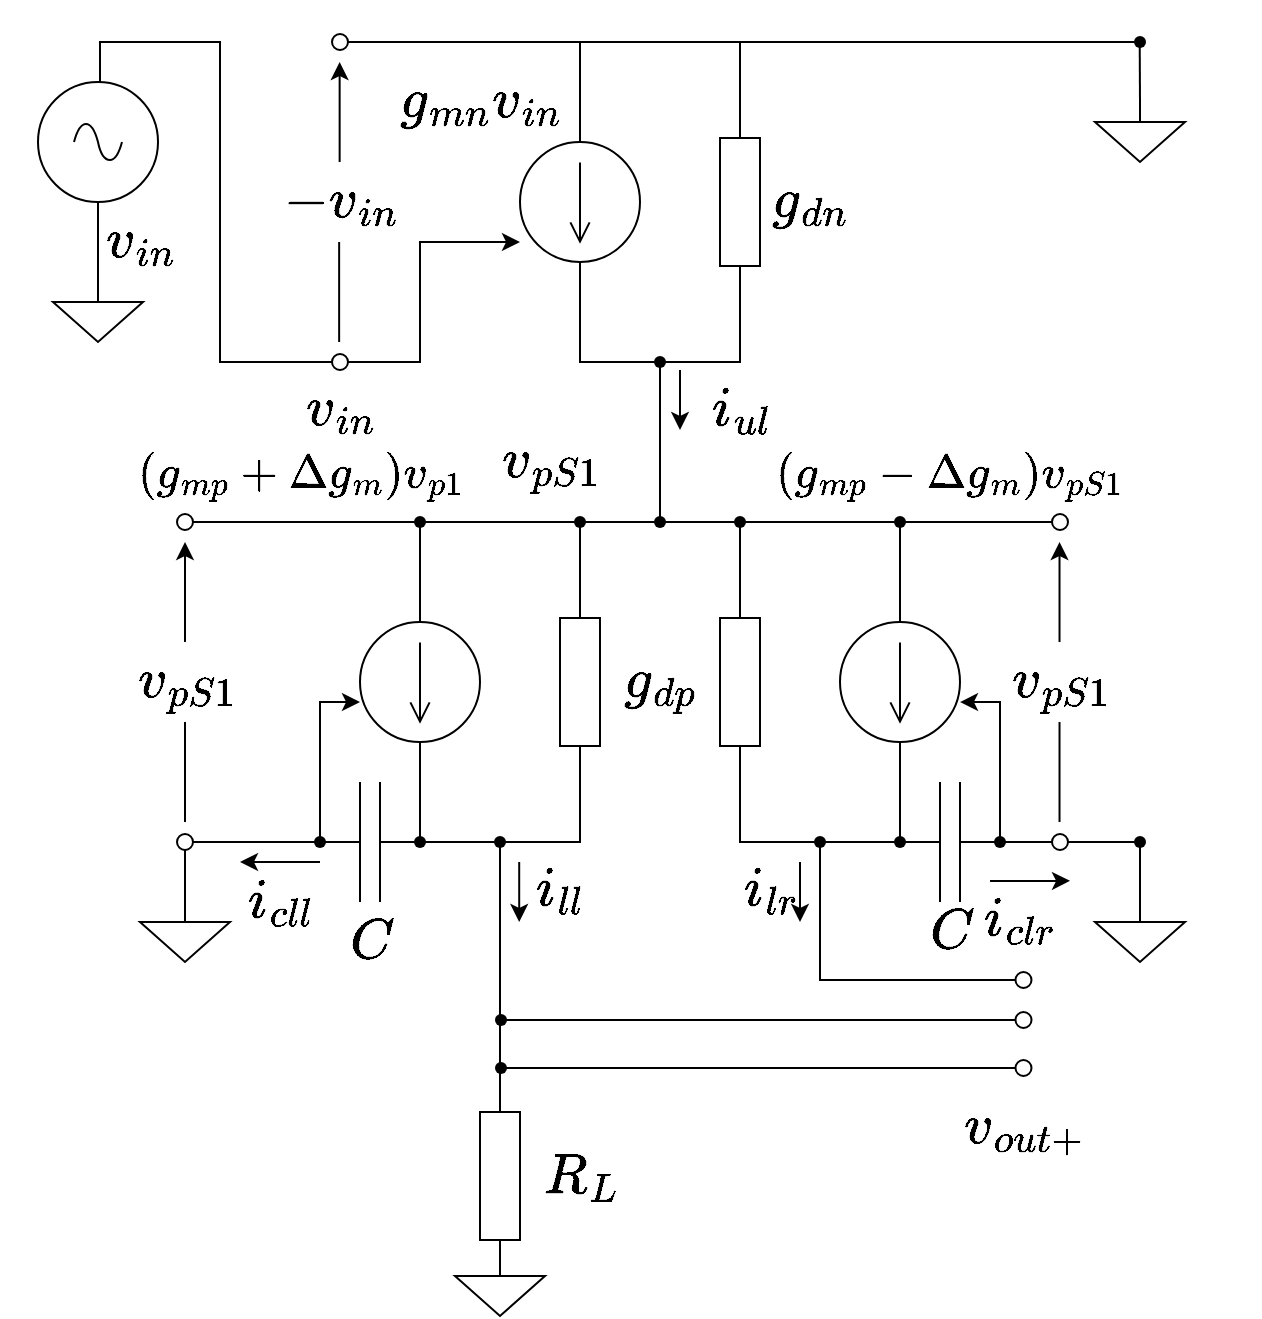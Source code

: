 <mxfile version="21.1.2" type="device">
  <diagram id="3Z-C-78g_D2M4Hc5ZRfr" name="ページ1">
    <mxGraphModel dx="567" dy="331" grid="1" gridSize="10" guides="1" tooltips="1" connect="1" arrows="1" fold="1" page="0" pageScale="1" pageWidth="827" pageHeight="1169" math="1" shadow="0">
      <root>
        <mxCell id="0" />
        <mxCell id="1" parent="0" />
        <mxCell id="Hx_Fb0d7paaMFf6icbwY-153" value="&lt;font style=&quot;font-size: 24px;&quot;&gt;`g_{m n}v_{i n}`&lt;/font&gt;" style="text;html=1;align=center;verticalAlign=middle;resizable=0;points=[];autosize=1;strokeColor=none;fillColor=none;fontSize=11;fontFamily=Helvetica;fontColor=default;" parent="1" vertex="1">
          <mxGeometry x="415" y="130" width="190" height="40" as="geometry" />
        </mxCell>
        <mxCell id="5XcIdOqlf6TmVMvbWogk-29" style="edgeStyle=orthogonalEdgeStyle;shape=connector;rounded=0;orthogonalLoop=1;jettySize=auto;html=1;exitX=1;exitY=0.5;exitDx=0;exitDy=0;exitPerimeter=0;labelBackgroundColor=default;strokeColor=default;fontFamily=Helvetica;fontSize=11;fontColor=default;endArrow=none;endFill=0;" parent="1" source="Hx_Fb0d7paaMFf6icbwY-1" edge="1">
          <mxGeometry relative="1" as="geometry">
            <mxPoint x="640" y="120" as="targetPoint" />
          </mxGeometry>
        </mxCell>
        <mxCell id="Hx_Fb0d7paaMFf6icbwY-1" value="" style="pointerEvents=1;verticalLabelPosition=bottom;shadow=0;dashed=0;align=center;html=1;verticalAlign=top;shape=mxgraph.electrical.resistors.resistor_1;direction=south;flipV=1;" parent="1" vertex="1">
          <mxGeometry x="630" y="150" width="20" height="100" as="geometry" />
        </mxCell>
        <mxCell id="5XcIdOqlf6TmVMvbWogk-35" style="edgeStyle=orthogonalEdgeStyle;shape=connector;rounded=0;orthogonalLoop=1;jettySize=auto;html=1;exitX=0.5;exitY=0;exitDx=0;exitDy=0;exitPerimeter=0;labelBackgroundColor=default;strokeColor=default;fontFamily=Helvetica;fontSize=11;fontColor=default;endArrow=none;endFill=0;" parent="1" source="Hx_Fb0d7paaMFf6icbwY-2" edge="1">
          <mxGeometry relative="1" as="geometry">
            <mxPoint x="560" y="120" as="targetPoint" />
          </mxGeometry>
        </mxCell>
        <mxCell id="5XcIdOqlf6TmVMvbWogk-36" style="edgeStyle=orthogonalEdgeStyle;shape=connector;rounded=0;orthogonalLoop=1;jettySize=auto;html=1;exitX=0.5;exitY=1;exitDx=0;exitDy=0;exitPerimeter=0;entryX=0;entryY=0.5;entryDx=0;entryDy=0;entryPerimeter=0;labelBackgroundColor=default;strokeColor=default;fontFamily=Helvetica;fontSize=11;fontColor=default;endArrow=none;endFill=0;" parent="1" source="Hx_Fb0d7paaMFf6icbwY-2" target="Hx_Fb0d7paaMFf6icbwY-1" edge="1">
          <mxGeometry relative="1" as="geometry">
            <Array as="points">
              <mxPoint x="560" y="280" />
              <mxPoint x="640" y="280" />
            </Array>
          </mxGeometry>
        </mxCell>
        <mxCell id="Hx_Fb0d7paaMFf6icbwY-2" value="" style="pointerEvents=1;verticalLabelPosition=bottom;shadow=0;dashed=0;align=center;html=1;verticalAlign=top;shape=mxgraph.electrical.signal_sources.source;aspect=fixed;points=[[0.5,0,0],[1,0.5,0],[0.5,1,0],[0,0.5,0]];elSignalType=dc2;flipV=0;" parent="1" vertex="1">
          <mxGeometry x="530" y="170" width="60" height="60" as="geometry" />
        </mxCell>
        <mxCell id="5XcIdOqlf6TmVMvbWogk-28" style="edgeStyle=orthogonalEdgeStyle;shape=connector;rounded=0;orthogonalLoop=1;jettySize=auto;html=1;exitX=1;exitY=0.5;exitDx=0;exitDy=0;labelBackgroundColor=default;strokeColor=default;fontFamily=Helvetica;fontSize=11;fontColor=default;endArrow=none;endFill=0;" parent="1" source="Hx_Fb0d7paaMFf6icbwY-4" edge="1">
          <mxGeometry relative="1" as="geometry">
            <mxPoint x="840" y="120" as="targetPoint" />
          </mxGeometry>
        </mxCell>
        <mxCell id="Hx_Fb0d7paaMFf6icbwY-4" value="" style="verticalLabelPosition=bottom;shadow=0;dashed=0;align=center;html=1;verticalAlign=top;strokeWidth=1;shape=ellipse;perimeter=ellipsePerimeter;aspect=fixed;" parent="1" vertex="1">
          <mxGeometry x="436" y="116" width="8" height="8" as="geometry" />
        </mxCell>
        <mxCell id="5XcIdOqlf6TmVMvbWogk-46" style="edgeStyle=orthogonalEdgeStyle;shape=connector;rounded=0;orthogonalLoop=1;jettySize=auto;html=1;exitX=1;exitY=0.5;exitDx=0;exitDy=0;labelBackgroundColor=default;strokeColor=default;fontFamily=Helvetica;fontSize=11;fontColor=default;endArrow=classic;endFill=1;" parent="1" source="Hx_Fb0d7paaMFf6icbwY-7" target="Hx_Fb0d7paaMFf6icbwY-2" edge="1">
          <mxGeometry relative="1" as="geometry">
            <mxPoint x="510" y="220" as="targetPoint" />
            <Array as="points">
              <mxPoint x="480" y="280" />
              <mxPoint x="480" y="220" />
            </Array>
          </mxGeometry>
        </mxCell>
        <mxCell id="Hx_Fb0d7paaMFf6icbwY-7" value="" style="verticalLabelPosition=bottom;shadow=0;dashed=0;align=center;html=1;verticalAlign=top;strokeWidth=1;shape=ellipse;perimeter=ellipsePerimeter;aspect=fixed;" parent="1" vertex="1">
          <mxGeometry x="436" y="276" width="8" height="8" as="geometry" />
        </mxCell>
        <mxCell id="Hx_Fb0d7paaMFf6icbwY-35" value="&lt;font style=&quot;font-size: 24px;&quot;&gt;`-v_{i n}`&lt;/font&gt;" style="text;html=1;align=center;verticalAlign=middle;resizable=0;points=[];autosize=1;strokeColor=none;fillColor=none;fontSize=11;fontFamily=Helvetica;fontColor=default;" parent="1" vertex="1">
          <mxGeometry x="385" y="180" width="110" height="40" as="geometry" />
        </mxCell>
        <mxCell id="Hx_Fb0d7paaMFf6icbwY-47" style="edgeStyle=orthogonalEdgeStyle;shape=connector;rounded=0;orthogonalLoop=1;jettySize=auto;html=1;exitX=0;exitY=0.5;exitDx=0;exitDy=0;exitPerimeter=0;entryX=0.5;entryY=0;entryDx=0;entryDy=0;entryPerimeter=0;labelBackgroundColor=default;strokeColor=default;fontFamily=Helvetica;fontSize=11;fontColor=default;endArrow=none;endFill=0;" parent="1" source="Hx_Fb0d7paaMFf6icbwY-48" target="Hx_Fb0d7paaMFf6icbwY-50" edge="1">
          <mxGeometry relative="1" as="geometry">
            <Array as="points">
              <mxPoint x="560" y="360" />
              <mxPoint x="480" y="360" />
            </Array>
          </mxGeometry>
        </mxCell>
        <mxCell id="Hx_Fb0d7paaMFf6icbwY-74" style="edgeStyle=orthogonalEdgeStyle;shape=connector;rounded=0;orthogonalLoop=1;jettySize=auto;html=1;exitX=1;exitY=0.5;exitDx=0;exitDy=0;exitPerimeter=0;entryX=0.5;entryY=1;entryDx=0;entryDy=0;entryPerimeter=0;labelBackgroundColor=default;strokeColor=default;fontFamily=Helvetica;fontSize=24;fontColor=default;endArrow=none;endFill=0;" parent="1" source="Hx_Fb0d7paaMFf6icbwY-48" target="Hx_Fb0d7paaMFf6icbwY-50" edge="1">
          <mxGeometry x="0.058" y="-6" relative="1" as="geometry">
            <Array as="points">
              <mxPoint x="560" y="520" />
              <mxPoint x="480" y="520" />
            </Array>
            <mxPoint as="offset" />
          </mxGeometry>
        </mxCell>
        <mxCell id="Hx_Fb0d7paaMFf6icbwY-48" value="" style="pointerEvents=1;verticalLabelPosition=bottom;shadow=0;dashed=0;align=center;html=1;verticalAlign=top;shape=mxgraph.electrical.resistors.resistor_1;direction=south;" parent="1" vertex="1">
          <mxGeometry x="550" y="390" width="20" height="100" as="geometry" />
        </mxCell>
        <mxCell id="Hx_Fb0d7paaMFf6icbwY-50" value="" style="pointerEvents=1;verticalLabelPosition=bottom;shadow=0;dashed=0;align=center;html=1;verticalAlign=top;shape=mxgraph.electrical.signal_sources.source;aspect=fixed;points=[[0.5,0,0],[1,0.5,0],[0.5,1,0],[0,0.5,0]];elSignalType=dc2;" parent="1" vertex="1">
          <mxGeometry x="450" y="410" width="60" height="60" as="geometry" />
        </mxCell>
        <mxCell id="Hx_Fb0d7paaMFf6icbwY-76" style="edgeStyle=orthogonalEdgeStyle;shape=connector;rounded=0;orthogonalLoop=1;jettySize=auto;html=1;exitX=1;exitY=0.5;exitDx=0;exitDy=0;entryX=0;entryY=0.5;entryDx=0;entryDy=0;labelBackgroundColor=default;strokeColor=default;fontFamily=Helvetica;fontSize=24;fontColor=default;endArrow=none;endFill=0;" parent="1" source="Hx_Fb0d7paaMFf6icbwY-52" target="Hx_Fb0d7paaMFf6icbwY-61" edge="1">
          <mxGeometry relative="1" as="geometry" />
        </mxCell>
        <mxCell id="Hx_Fb0d7paaMFf6icbwY-52" value="" style="verticalLabelPosition=bottom;shadow=0;dashed=0;align=center;html=1;verticalAlign=top;strokeWidth=1;shape=ellipse;perimeter=ellipsePerimeter;aspect=fixed;" parent="1" vertex="1">
          <mxGeometry x="358.5" y="356" width="8" height="8" as="geometry" />
        </mxCell>
        <mxCell id="Hx_Fb0d7paaMFf6icbwY-54" style="edgeStyle=orthogonalEdgeStyle;shape=connector;rounded=0;orthogonalLoop=1;jettySize=auto;html=1;exitX=0;exitY=0.5;exitDx=0;exitDy=0;exitPerimeter=0;entryX=0.5;entryY=0;entryDx=0;entryDy=0;entryPerimeter=0;labelBackgroundColor=default;strokeColor=default;fontFamily=Helvetica;fontSize=11;fontColor=default;endArrow=none;endFill=0;" parent="1" source="Hx_Fb0d7paaMFf6icbwY-55" target="Hx_Fb0d7paaMFf6icbwY-57" edge="1">
          <mxGeometry y="10" relative="1" as="geometry">
            <Array as="points">
              <mxPoint x="640" y="360" />
              <mxPoint x="720" y="360" />
            </Array>
            <mxPoint as="offset" />
          </mxGeometry>
        </mxCell>
        <mxCell id="Hx_Fb0d7paaMFf6icbwY-75" style="edgeStyle=orthogonalEdgeStyle;shape=connector;rounded=0;orthogonalLoop=1;jettySize=auto;html=1;exitX=1;exitY=0.5;exitDx=0;exitDy=0;exitPerimeter=0;entryX=0.5;entryY=1;entryDx=0;entryDy=0;entryPerimeter=0;labelBackgroundColor=default;strokeColor=default;fontFamily=Helvetica;fontSize=24;fontColor=default;endArrow=none;endFill=0;" parent="1" source="Hx_Fb0d7paaMFf6icbwY-55" target="Hx_Fb0d7paaMFf6icbwY-57" edge="1">
          <mxGeometry relative="1" as="geometry">
            <Array as="points">
              <mxPoint x="640" y="520" />
              <mxPoint x="720" y="520" />
            </Array>
          </mxGeometry>
        </mxCell>
        <mxCell id="Hx_Fb0d7paaMFf6icbwY-55" value="" style="pointerEvents=1;verticalLabelPosition=bottom;shadow=0;dashed=0;align=center;html=1;verticalAlign=top;shape=mxgraph.electrical.resistors.resistor_1;direction=south;flipH=1;" parent="1" vertex="1">
          <mxGeometry x="630" y="390" width="20" height="100" as="geometry" />
        </mxCell>
        <mxCell id="Hx_Fb0d7paaMFf6icbwY-57" value="" style="pointerEvents=1;verticalLabelPosition=bottom;shadow=0;dashed=0;align=center;html=1;verticalAlign=top;shape=mxgraph.electrical.signal_sources.source;aspect=fixed;points=[[0.5,0,0],[1,0.5,0],[0.5,1,0],[0,0.5,0]];elSignalType=dc2;direction=east;flipH=1;" parent="1" vertex="1">
          <mxGeometry x="690" y="410" width="60" height="60" as="geometry" />
        </mxCell>
        <mxCell id="Hx_Fb0d7paaMFf6icbwY-82" style="edgeStyle=orthogonalEdgeStyle;shape=connector;rounded=0;orthogonalLoop=1;jettySize=auto;html=1;exitX=1;exitY=0.5;exitDx=0;exitDy=0;labelBackgroundColor=default;strokeColor=default;fontFamily=Helvetica;fontSize=24;fontColor=default;endArrow=classic;endFill=1;entryX=0;entryY=0.667;entryDx=0;entryDy=0;entryPerimeter=0;" parent="1" source="Hx_Fb0d7paaMFf6icbwY-59" target="Hx_Fb0d7paaMFf6icbwY-50" edge="1">
          <mxGeometry relative="1" as="geometry">
            <mxPoint x="445" y="450" as="targetPoint" />
            <Array as="points">
              <mxPoint x="430" y="520" />
              <mxPoint x="430" y="450" />
            </Array>
          </mxGeometry>
        </mxCell>
        <mxCell id="Hx_Fb0d7paaMFf6icbwY-59" value="" style="verticalLabelPosition=bottom;shadow=0;dashed=0;align=center;html=1;verticalAlign=top;strokeWidth=1;shape=ellipse;perimeter=ellipsePerimeter;aspect=fixed;" parent="1" vertex="1">
          <mxGeometry x="358.5" y="516" width="8" height="8" as="geometry" />
        </mxCell>
        <mxCell id="Hx_Fb0d7paaMFf6icbwY-61" value="" style="verticalLabelPosition=bottom;shadow=0;dashed=0;align=center;html=1;verticalAlign=top;strokeWidth=1;shape=ellipse;perimeter=ellipsePerimeter;aspect=fixed;" parent="1" vertex="1">
          <mxGeometry x="796" y="356" width="8" height="8" as="geometry" />
        </mxCell>
        <mxCell id="Hx_Fb0d7paaMFf6icbwY-83" style="edgeStyle=orthogonalEdgeStyle;shape=connector;rounded=0;orthogonalLoop=1;jettySize=auto;html=1;exitX=0;exitY=0.5;exitDx=0;exitDy=0;entryX=0;entryY=0.667;entryDx=0;entryDy=0;entryPerimeter=0;labelBackgroundColor=default;strokeColor=default;fontFamily=Helvetica;fontSize=24;fontColor=default;endArrow=classic;endFill=1;" parent="1" source="Hx_Fb0d7paaMFf6icbwY-62" target="Hx_Fb0d7paaMFf6icbwY-57" edge="1">
          <mxGeometry relative="1" as="geometry">
            <Array as="points">
              <mxPoint x="770" y="520" />
              <mxPoint x="770" y="450" />
            </Array>
          </mxGeometry>
        </mxCell>
        <mxCell id="t35_VeqKCL30voM-fSFR-1" style="edgeStyle=orthogonalEdgeStyle;rounded=0;orthogonalLoop=1;jettySize=auto;html=1;exitX=1;exitY=0.5;exitDx=0;exitDy=0;endArrow=none;endFill=0;" parent="1" source="Hx_Fb0d7paaMFf6icbwY-62" target="BeMA3lvDZmvhr9BcJiwD-31" edge="1">
          <mxGeometry relative="1" as="geometry" />
        </mxCell>
        <mxCell id="Hx_Fb0d7paaMFf6icbwY-62" value="" style="verticalLabelPosition=bottom;shadow=0;dashed=0;align=center;html=1;verticalAlign=top;strokeWidth=1;shape=ellipse;perimeter=ellipsePerimeter;aspect=fixed;" parent="1" vertex="1">
          <mxGeometry x="796" y="516" width="8" height="8" as="geometry" />
        </mxCell>
        <mxCell id="Hx_Fb0d7paaMFf6icbwY-67" value="" style="endArrow=classic;html=1;rounded=0;labelBackgroundColor=default;strokeColor=default;fontFamily=Helvetica;fontSize=11;fontColor=default;shape=connector;" parent="1" edge="1">
          <mxGeometry x="-1" y="-4" width="50" height="50" relative="1" as="geometry">
            <mxPoint x="362.5" y="420" as="sourcePoint" />
            <mxPoint x="362.5" y="370" as="targetPoint" />
            <mxPoint as="offset" />
          </mxGeometry>
        </mxCell>
        <mxCell id="Hx_Fb0d7paaMFf6icbwY-68" value="" style="endArrow=none;html=1;rounded=0;labelBackgroundColor=default;strokeColor=default;fontFamily=Helvetica;fontSize=11;fontColor=default;shape=connector;" parent="1" edge="1">
          <mxGeometry width="50" height="50" relative="1" as="geometry">
            <mxPoint x="362.5" y="510" as="sourcePoint" />
            <mxPoint x="362.5" y="460" as="targetPoint" />
          </mxGeometry>
        </mxCell>
        <mxCell id="Hx_Fb0d7paaMFf6icbwY-70" value="" style="endArrow=classic;html=1;rounded=0;labelBackgroundColor=default;strokeColor=default;fontFamily=Helvetica;fontSize=11;fontColor=default;shape=connector;" parent="1" edge="1">
          <mxGeometry x="-1" y="-4" width="50" height="50" relative="1" as="geometry">
            <mxPoint x="799.76" y="420" as="sourcePoint" />
            <mxPoint x="799.76" y="370" as="targetPoint" />
            <mxPoint as="offset" />
          </mxGeometry>
        </mxCell>
        <mxCell id="Hx_Fb0d7paaMFf6icbwY-71" value="" style="endArrow=none;html=1;rounded=0;labelBackgroundColor=default;strokeColor=default;fontFamily=Helvetica;fontSize=11;fontColor=default;shape=connector;" parent="1" edge="1">
          <mxGeometry width="50" height="50" relative="1" as="geometry">
            <mxPoint x="799.76" y="510" as="sourcePoint" />
            <mxPoint x="799.76" y="460" as="targetPoint" />
          </mxGeometry>
        </mxCell>
        <mxCell id="Hx_Fb0d7paaMFf6icbwY-77" value="" style="shape=waypoint;sketch=0;fillStyle=solid;size=6;pointerEvents=1;points=[];fillColor=none;resizable=0;rotatable=0;perimeter=centerPerimeter;snapToPoint=1;fontFamily=Helvetica;fontSize=11;fontColor=default;" parent="1" vertex="1">
          <mxGeometry x="460" y="340" width="40" height="40" as="geometry" />
        </mxCell>
        <mxCell id="Hx_Fb0d7paaMFf6icbwY-78" value="" style="shape=waypoint;sketch=0;fillStyle=solid;size=6;pointerEvents=1;points=[];fillColor=none;resizable=0;rotatable=0;perimeter=centerPerimeter;snapToPoint=1;fontFamily=Helvetica;fontSize=11;fontColor=default;" parent="1" vertex="1">
          <mxGeometry x="540" y="340" width="40" height="40" as="geometry" />
        </mxCell>
        <mxCell id="Hx_Fb0d7paaMFf6icbwY-79" value="" style="shape=waypoint;sketch=0;fillStyle=solid;size=6;pointerEvents=1;points=[];fillColor=none;resizable=0;rotatable=0;perimeter=centerPerimeter;snapToPoint=1;fontFamily=Helvetica;fontSize=11;fontColor=default;" parent="1" vertex="1">
          <mxGeometry x="620" y="340" width="40" height="40" as="geometry" />
        </mxCell>
        <mxCell id="Hx_Fb0d7paaMFf6icbwY-80" value="" style="shape=waypoint;sketch=0;fillStyle=solid;size=6;pointerEvents=1;points=[];fillColor=none;resizable=0;rotatable=0;perimeter=centerPerimeter;snapToPoint=1;fontFamily=Helvetica;fontSize=11;fontColor=default;" parent="1" vertex="1">
          <mxGeometry x="700" y="340" width="40" height="40" as="geometry" />
        </mxCell>
        <mxCell id="Hx_Fb0d7paaMFf6icbwY-84" value="&lt;font style=&quot;font-size: 24px;&quot;&gt;`v_{pS1}`&lt;/font&gt;" style="text;html=1;align=center;verticalAlign=middle;resizable=0;points=[];autosize=1;strokeColor=none;fillColor=none;fontSize=11;fontFamily=Helvetica;fontColor=default;" parent="1" vertex="1">
          <mxGeometry x="302.5" y="420" width="120" height="40" as="geometry" />
        </mxCell>
        <mxCell id="Hx_Fb0d7paaMFf6icbwY-85" value="&lt;font style=&quot;font-size: 24px;&quot;&gt;`v_{pS1}`&lt;/font&gt;" style="text;html=1;align=center;verticalAlign=middle;resizable=0;points=[];autosize=1;strokeColor=none;fillColor=none;fontSize=11;fontFamily=Helvetica;fontColor=default;" parent="1" vertex="1">
          <mxGeometry x="740" y="420" width="120" height="40" as="geometry" />
        </mxCell>
        <mxCell id="Hx_Fb0d7paaMFf6icbwY-86" value="&lt;font style=&quot;font-size: 20px;&quot;&gt;`(g_{m p}+\Delta g_{m})v_{p1}`&lt;/font&gt;" style="text;html=1;align=center;verticalAlign=middle;resizable=0;points=[];autosize=1;strokeColor=none;fillColor=none;fontSize=11;fontFamily=Helvetica;fontColor=default;" parent="1" vertex="1">
          <mxGeometry x="270" y="316" width="300" height="40" as="geometry" />
        </mxCell>
        <mxCell id="Hx_Fb0d7paaMFf6icbwY-88" value="&lt;font style=&quot;font-size: 20px;&quot;&gt;`(g_{m p}-\Delta g_{m})v_{pS1}`&lt;/font&gt;" style="text;html=1;align=center;verticalAlign=middle;resizable=0;points=[];autosize=1;strokeColor=none;fillColor=none;fontSize=11;fontFamily=Helvetica;fontColor=default;" parent="1" vertex="1">
          <mxGeometry x="590" y="316" width="310" height="40" as="geometry" />
        </mxCell>
        <mxCell id="Hx_Fb0d7paaMFf6icbwY-89" value="&lt;font style=&quot;font-size: 24px;&quot;&gt;`g_{dp}`&lt;/font&gt;" style="text;html=1;align=center;verticalAlign=middle;resizable=0;points=[];autosize=1;strokeColor=none;fillColor=none;fontSize=11;fontFamily=Helvetica;fontColor=default;" parent="1" vertex="1">
          <mxGeometry x="545" y="420" width="110" height="40" as="geometry" />
        </mxCell>
        <mxCell id="Hx_Fb0d7paaMFf6icbwY-120" value="&lt;font style=&quot;font-size: 24px;&quot;&gt;`R_{L}`&lt;/font&gt;" style="text;html=1;align=center;verticalAlign=middle;resizable=0;points=[];autosize=1;strokeColor=none;fillColor=none;fontSize=11;fontFamily=Helvetica;fontColor=default;" parent="1" vertex="1">
          <mxGeometry x="510" y="667" width="100" height="40" as="geometry" />
        </mxCell>
        <mxCell id="Hx_Fb0d7paaMFf6icbwY-122" value="" style="endArrow=none;html=1;rounded=0;labelBackgroundColor=default;strokeColor=default;fontFamily=Helvetica;fontSize=24;fontColor=default;shape=connector;exitX=0;exitY=0.5;exitDx=0;exitDy=0;" parent="1" source="t35_VeqKCL30voM-fSFR-3" edge="1">
          <mxGeometry width="50" height="50" relative="1" as="geometry">
            <mxPoint x="780" y="610" as="sourcePoint" />
            <mxPoint x="680" y="520" as="targetPoint" />
            <Array as="points">
              <mxPoint x="680" y="589" />
            </Array>
          </mxGeometry>
        </mxCell>
        <mxCell id="Hx_Fb0d7paaMFf6icbwY-123" value="" style="endArrow=none;html=1;rounded=0;labelBackgroundColor=default;strokeColor=default;fontFamily=Helvetica;fontSize=24;fontColor=default;shape=connector;entryX=0;entryY=0.5;entryDx=0;entryDy=0;" parent="1" source="Hx_Fb0d7paaMFf6icbwY-151" target="t35_VeqKCL30voM-fSFR-2" edge="1">
          <mxGeometry width="50" height="50" relative="1" as="geometry">
            <mxPoint x="520.5" y="559" as="sourcePoint" />
            <mxPoint x="780.5" y="609" as="targetPoint" />
          </mxGeometry>
        </mxCell>
        <mxCell id="Hx_Fb0d7paaMFf6icbwY-126" style="edgeStyle=orthogonalEdgeStyle;shape=connector;rounded=0;orthogonalLoop=1;jettySize=auto;html=1;exitX=0;exitY=0.5;exitDx=0;exitDy=0;exitPerimeter=0;labelBackgroundColor=default;strokeColor=default;fontFamily=Helvetica;fontSize=24;fontColor=default;endArrow=none;endFill=0;" parent="1" source="Hx_Fb0d7paaMFf6icbwY-124" edge="1">
          <mxGeometry relative="1" as="geometry">
            <mxPoint x="520" y="520" as="targetPoint" />
          </mxGeometry>
        </mxCell>
        <mxCell id="Hx_Fb0d7paaMFf6icbwY-132" style="edgeStyle=orthogonalEdgeStyle;shape=connector;rounded=0;orthogonalLoop=1;jettySize=auto;html=1;exitX=1;exitY=0.5;exitDx=0;exitDy=0;exitPerimeter=0;entryX=0.5;entryY=0;entryDx=0;entryDy=0;entryPerimeter=0;labelBackgroundColor=default;strokeColor=default;fontFamily=Helvetica;fontSize=24;fontColor=default;endArrow=none;endFill=0;" parent="1" source="Hx_Fb0d7paaMFf6icbwY-124" target="Hx_Fb0d7paaMFf6icbwY-131" edge="1">
          <mxGeometry relative="1" as="geometry" />
        </mxCell>
        <mxCell id="Hx_Fb0d7paaMFf6icbwY-124" value="" style="pointerEvents=1;verticalLabelPosition=bottom;shadow=0;dashed=0;align=center;html=1;verticalAlign=top;shape=mxgraph.electrical.resistors.resistor_1;direction=south;fontFamily=Helvetica;fontSize=24;fontColor=default;" parent="1" vertex="1">
          <mxGeometry x="510" y="637" width="20" height="100" as="geometry" />
        </mxCell>
        <mxCell id="Hx_Fb0d7paaMFf6icbwY-131" value="" style="pointerEvents=1;verticalLabelPosition=bottom;shadow=0;dashed=0;align=center;html=1;verticalAlign=top;shape=mxgraph.electrical.signal_sources.signal_ground;fontFamily=Helvetica;fontSize=24;fontColor=default;" parent="1" vertex="1">
          <mxGeometry x="497.5" y="727" width="45" height="30" as="geometry" />
        </mxCell>
        <mxCell id="Hx_Fb0d7paaMFf6icbwY-136" style="edgeStyle=orthogonalEdgeStyle;shape=connector;rounded=0;orthogonalLoop=1;jettySize=auto;html=1;exitX=0;exitY=0.5;exitDx=0;exitDy=0;labelBackgroundColor=default;strokeColor=default;fontFamily=Helvetica;fontSize=24;fontColor=default;endArrow=none;endFill=0;entryX=0.557;entryY=0.543;entryDx=0;entryDy=0;entryPerimeter=0;" parent="1" source="Hx_Fb0d7paaMFf6icbwY-133" target="Hx_Fb0d7paaMFf6icbwY-152" edge="1">
          <mxGeometry relative="1" as="geometry">
            <mxPoint x="541.75" y="633" as="targetPoint" />
          </mxGeometry>
        </mxCell>
        <mxCell id="Hx_Fb0d7paaMFf6icbwY-133" value="" style="verticalLabelPosition=bottom;shadow=0;dashed=0;align=center;html=1;verticalAlign=top;strokeWidth=1;shape=ellipse;perimeter=ellipsePerimeter;aspect=fixed;fontFamily=Helvetica;fontSize=24;fontColor=default;" parent="1" vertex="1">
          <mxGeometry x="777.75" y="629" width="8" height="8" as="geometry" />
        </mxCell>
        <mxCell id="Hx_Fb0d7paaMFf6icbwY-145" value="" style="shape=waypoint;sketch=0;fillStyle=solid;size=6;pointerEvents=1;points=[];fillColor=none;resizable=0;rotatable=0;perimeter=centerPerimeter;snapToPoint=1;fontFamily=Helvetica;fontSize=11;fontColor=default;" parent="1" vertex="1">
          <mxGeometry x="500" y="500" width="40" height="40" as="geometry" />
        </mxCell>
        <mxCell id="Hx_Fb0d7paaMFf6icbwY-146" value="" style="shape=waypoint;sketch=0;fillStyle=solid;size=6;pointerEvents=1;points=[];fillColor=none;resizable=0;rotatable=0;perimeter=centerPerimeter;snapToPoint=1;fontFamily=Helvetica;fontSize=11;fontColor=default;" parent="1" vertex="1">
          <mxGeometry x="660" y="500" width="40" height="40" as="geometry" />
        </mxCell>
        <mxCell id="Hx_Fb0d7paaMFf6icbwY-151" value="" style="shape=waypoint;sketch=0;fillStyle=solid;size=6;pointerEvents=1;points=[];fillColor=none;resizable=0;rotatable=0;perimeter=centerPerimeter;snapToPoint=1;fontFamily=Helvetica;fontSize=11;fontColor=default;" parent="1" vertex="1">
          <mxGeometry x="500.5" y="589" width="40" height="40" as="geometry" />
        </mxCell>
        <mxCell id="Hx_Fb0d7paaMFf6icbwY-152" value="" style="shape=waypoint;sketch=0;fillStyle=solid;size=6;pointerEvents=1;points=[];fillColor=none;resizable=0;rotatable=0;perimeter=centerPerimeter;snapToPoint=1;fontFamily=Helvetica;fontSize=11;fontColor=default;" parent="1" vertex="1">
          <mxGeometry x="500.5" y="613" width="40" height="40" as="geometry" />
        </mxCell>
        <mxCell id="Hx_Fb0d7paaMFf6icbwY-155" value="&lt;font style=&quot;font-size: 24px;&quot;&gt;`v_{pS1}`&lt;/font&gt;" style="text;html=1;align=center;verticalAlign=middle;resizable=0;points=[];autosize=1;strokeColor=none;fillColor=none;fontSize=11;fontFamily=Helvetica;fontColor=default;" parent="1" vertex="1">
          <mxGeometry x="485" y="310" width="120" height="40" as="geometry" />
        </mxCell>
        <mxCell id="Hx_Fb0d7paaMFf6icbwY-157" value="&lt;font style=&quot;font-size: 24px;&quot;&gt;`v_{out+}`&lt;/font&gt;" style="text;html=1;align=center;verticalAlign=middle;resizable=0;points=[];autosize=1;strokeColor=none;fillColor=none;fontSize=11;fontFamily=Helvetica;fontColor=default;" parent="1" vertex="1">
          <mxGeometry x="716.75" y="643" width="130" height="40" as="geometry" />
        </mxCell>
        <mxCell id="Hx_Fb0d7paaMFf6icbwY-159" value="&lt;font style=&quot;font-size: 24px;&quot;&gt;`v_{i n}`&lt;/font&gt;" style="text;html=1;align=center;verticalAlign=middle;resizable=0;points=[];autosize=1;strokeColor=none;fillColor=none;fontSize=11;fontFamily=Helvetica;fontColor=default;" parent="1" vertex="1">
          <mxGeometry x="385" y="284" width="110" height="40" as="geometry" />
        </mxCell>
        <mxCell id="5XcIdOqlf6TmVMvbWogk-12" value="" style="shape=waypoint;sketch=0;fillStyle=solid;size=6;pointerEvents=1;points=[];fillColor=none;resizable=0;rotatable=0;perimeter=centerPerimeter;snapToPoint=1;fontFamily=Helvetica;fontSize=11;fontColor=default;" parent="1" vertex="1">
          <mxGeometry x="580" y="340" width="40" height="40" as="geometry" />
        </mxCell>
        <mxCell id="Hx_Fb0d7paaMFf6icbwY-31" value="" style="endArrow=classic;html=1;rounded=0;labelBackgroundColor=default;strokeColor=default;fontFamily=Helvetica;fontSize=11;fontColor=default;shape=connector;" parent="1" edge="1">
          <mxGeometry x="-1" y="-4" width="50" height="50" relative="1" as="geometry">
            <mxPoint x="439.82" y="180" as="sourcePoint" />
            <mxPoint x="439.82" y="130" as="targetPoint" />
            <mxPoint as="offset" />
          </mxGeometry>
        </mxCell>
        <mxCell id="Hx_Fb0d7paaMFf6icbwY-32" value="" style="endArrow=none;html=1;rounded=0;labelBackgroundColor=default;strokeColor=default;fontFamily=Helvetica;fontSize=11;fontColor=default;shape=connector;" parent="1" edge="1">
          <mxGeometry x="1" y="-269" width="50" height="50" relative="1" as="geometry">
            <mxPoint x="439.57" y="220" as="sourcePoint" />
            <mxPoint x="439.57" y="270" as="targetPoint" />
            <mxPoint x="-9" y="-70" as="offset" />
          </mxGeometry>
        </mxCell>
        <mxCell id="5XcIdOqlf6TmVMvbWogk-40" value="" style="endArrow=none;html=1;rounded=0;labelBackgroundColor=default;strokeColor=default;fontFamily=Helvetica;fontSize=11;fontColor=default;shape=connector;" parent="1" target="5XcIdOqlf6TmVMvbWogk-42" edge="1">
          <mxGeometry width="50" height="50" relative="1" as="geometry">
            <mxPoint x="600" y="360" as="sourcePoint" />
            <mxPoint x="600" y="240" as="targetPoint" />
          </mxGeometry>
        </mxCell>
        <mxCell id="5XcIdOqlf6TmVMvbWogk-42" value="" style="shape=waypoint;sketch=0;fillStyle=solid;size=6;pointerEvents=1;points=[];fillColor=none;resizable=0;rotatable=0;perimeter=centerPerimeter;snapToPoint=1;fontFamily=Helvetica;fontSize=11;fontColor=default;" parent="1" vertex="1">
          <mxGeometry x="580" y="260" width="40" height="40" as="geometry" />
        </mxCell>
        <mxCell id="JKdnkWJyfVDF3cyXRBnW-1" value="&lt;font style=&quot;font-size: 24px;&quot;&gt;`g_{dn}`&lt;/font&gt;" style="text;html=1;align=center;verticalAlign=middle;resizable=0;points=[];autosize=1;strokeColor=none;fillColor=none;fontSize=11;fontFamily=Helvetica;fontColor=default;" parent="1" vertex="1">
          <mxGeometry x="620" y="180" width="110" height="40" as="geometry" />
        </mxCell>
        <mxCell id="JKdnkWJyfVDF3cyXRBnW-3" style="edgeStyle=orthogonalEdgeStyle;rounded=0;orthogonalLoop=1;jettySize=auto;html=1;exitX=0.5;exitY=0;exitDx=0;exitDy=0;exitPerimeter=0;endArrow=none;endFill=0;" parent="1" source="JKdnkWJyfVDF3cyXRBnW-2" edge="1">
          <mxGeometry relative="1" as="geometry">
            <mxPoint x="839.857" y="120" as="targetPoint" />
          </mxGeometry>
        </mxCell>
        <mxCell id="JKdnkWJyfVDF3cyXRBnW-2" value="" style="pointerEvents=1;verticalLabelPosition=bottom;shadow=0;dashed=0;align=center;html=1;verticalAlign=top;shape=mxgraph.electrical.signal_sources.signal_ground;fontFamily=Helvetica;fontSize=24;fontColor=default;" parent="1" vertex="1">
          <mxGeometry x="817.5" y="150" width="45" height="30" as="geometry" />
        </mxCell>
        <mxCell id="JKdnkWJyfVDF3cyXRBnW-4" value="" style="shape=waypoint;sketch=0;fillStyle=solid;size=6;pointerEvents=1;points=[];fillColor=none;resizable=0;rotatable=0;perimeter=centerPerimeter;snapToPoint=1;fontFamily=Helvetica;fontSize=11;fontColor=default;" parent="1" vertex="1">
          <mxGeometry x="820" y="100" width="40" height="40" as="geometry" />
        </mxCell>
        <mxCell id="BeMA3lvDZmvhr9BcJiwD-15" style="edgeStyle=orthogonalEdgeStyle;rounded=0;orthogonalLoop=1;jettySize=auto;html=1;exitX=0.5;exitY=0;exitDx=0;exitDy=0;exitPerimeter=0;entryX=0;entryY=0.5;entryDx=0;entryDy=0;endArrow=none;endFill=0;" parent="1" source="BeMA3lvDZmvhr9BcJiwD-6" target="Hx_Fb0d7paaMFf6icbwY-7" edge="1">
          <mxGeometry relative="1" as="geometry">
            <Array as="points">
              <mxPoint x="320" y="140" />
              <mxPoint x="320" y="120" />
              <mxPoint x="380" y="120" />
              <mxPoint x="380" y="280" />
            </Array>
          </mxGeometry>
        </mxCell>
        <mxCell id="BeMA3lvDZmvhr9BcJiwD-6" value="" style="pointerEvents=1;verticalLabelPosition=bottom;shadow=0;dashed=0;align=center;html=1;verticalAlign=top;shape=mxgraph.electrical.signal_sources.source;aspect=fixed;points=[[0.5,0,0],[1,0.5,0],[0.5,1,0],[0,0.5,0]];elSignalType=ac;" parent="1" vertex="1">
          <mxGeometry x="289" y="140" width="60" height="60" as="geometry" />
        </mxCell>
        <mxCell id="jAQnVQWnFF6PZbc4m9He-2" style="edgeStyle=orthogonalEdgeStyle;rounded=0;orthogonalLoop=1;jettySize=auto;html=1;exitX=0.5;exitY=0;exitDx=0;exitDy=0;exitPerimeter=0;entryX=0.5;entryY=1;entryDx=0;entryDy=0;entryPerimeter=0;endArrow=none;endFill=0;" parent="1" source="BeMA3lvDZmvhr9BcJiwD-8" target="BeMA3lvDZmvhr9BcJiwD-6" edge="1">
          <mxGeometry relative="1" as="geometry" />
        </mxCell>
        <mxCell id="BeMA3lvDZmvhr9BcJiwD-8" value="" style="pointerEvents=1;verticalLabelPosition=bottom;shadow=0;dashed=0;align=center;html=1;verticalAlign=top;shape=mxgraph.electrical.signal_sources.signal_ground;fontFamily=Helvetica;fontSize=24;fontColor=default;" parent="1" vertex="1">
          <mxGeometry x="296.5" y="240" width="45" height="30" as="geometry" />
        </mxCell>
        <mxCell id="BeMA3lvDZmvhr9BcJiwD-18" value="&lt;span style=&quot;font-size: 24px;&quot;&gt;`v_{i n}`&lt;/span&gt;" style="text;html=1;align=center;verticalAlign=middle;resizable=0;points=[];autosize=1;strokeColor=none;fillColor=none;fontSize=11;fontFamily=Helvetica;fontColor=default;" parent="1" vertex="1">
          <mxGeometry x="285" y="200" width="110" height="40" as="geometry" />
        </mxCell>
        <mxCell id="BeMA3lvDZmvhr9BcJiwD-22" style="edgeStyle=orthogonalEdgeStyle;shape=connector;rounded=0;orthogonalLoop=1;jettySize=auto;html=1;exitX=1;exitY=0.5;exitDx=0;exitDy=0;exitPerimeter=0;entryX=0.5;entryY=1;entryDx=0;entryDy=0;labelBackgroundColor=default;strokeColor=default;fontFamily=Helvetica;fontSize=11;fontColor=default;endArrow=none;endFill=0;" parent="1" target="Hx_Fb0d7paaMFf6icbwY-59" edge="1">
          <mxGeometry relative="1" as="geometry">
            <mxPoint x="362.5" y="550" as="sourcePoint" />
          </mxGeometry>
        </mxCell>
        <mxCell id="BeMA3lvDZmvhr9BcJiwD-23" value="" style="pointerEvents=1;verticalLabelPosition=bottom;shadow=0;dashed=0;align=center;html=1;verticalAlign=top;shape=mxgraph.electrical.signal_sources.signal_ground;fontFamily=Helvetica;fontSize=24;fontColor=default;" parent="1" vertex="1">
          <mxGeometry x="340" y="550" width="45" height="30" as="geometry" />
        </mxCell>
        <mxCell id="euXp8F2LgVDezUdXFR2Z-4" style="edgeStyle=orthogonalEdgeStyle;rounded=0;orthogonalLoop=1;jettySize=auto;html=1;exitX=0.5;exitY=0;exitDx=0;exitDy=0;exitPerimeter=0;entryX=0.485;entryY=0.565;entryDx=0;entryDy=0;entryPerimeter=0;endArrow=none;endFill=0;" parent="1" source="BeMA3lvDZmvhr9BcJiwD-29" target="BeMA3lvDZmvhr9BcJiwD-31" edge="1">
          <mxGeometry relative="1" as="geometry" />
        </mxCell>
        <mxCell id="BeMA3lvDZmvhr9BcJiwD-29" value="" style="pointerEvents=1;verticalLabelPosition=bottom;shadow=0;dashed=0;align=center;html=1;verticalAlign=top;shape=mxgraph.electrical.signal_sources.signal_ground;fontFamily=Helvetica;fontSize=24;fontColor=default;direction=east;" parent="1" vertex="1">
          <mxGeometry x="817.5" y="550" width="45" height="30" as="geometry" />
        </mxCell>
        <mxCell id="BeMA3lvDZmvhr9BcJiwD-31" value="" style="shape=waypoint;sketch=0;fillStyle=solid;size=6;pointerEvents=1;points=[];fillColor=none;resizable=0;rotatable=0;perimeter=centerPerimeter;snapToPoint=1;fontFamily=Helvetica;fontSize=11;fontColor=default;" parent="1" vertex="1">
          <mxGeometry x="820" y="500" width="40" height="40" as="geometry" />
        </mxCell>
        <mxCell id="jAQnVQWnFF6PZbc4m9He-4" value="" style="endArrow=classic;html=1;rounded=0;labelBackgroundColor=default;strokeColor=default;fontFamily=Helvetica;fontSize=11;fontColor=default;shape=connector;" parent="1" edge="1">
          <mxGeometry width="50" height="50" relative="1" as="geometry">
            <mxPoint x="610" y="284" as="sourcePoint" />
            <mxPoint x="610" y="314" as="targetPoint" />
          </mxGeometry>
        </mxCell>
        <mxCell id="jAQnVQWnFF6PZbc4m9He-5" value="&lt;font style=&quot;font-size: 24px;&quot;&gt;`i_{u l}`&lt;/font&gt;" style="text;html=1;align=center;verticalAlign=middle;resizable=0;points=[];autosize=1;strokeColor=none;fillColor=none;fontSize=11;fontFamily=Helvetica;fontColor=default;" parent="1" vertex="1">
          <mxGeometry x="590" y="284" width="100" height="40" as="geometry" />
        </mxCell>
        <mxCell id="jAQnVQWnFF6PZbc4m9He-9" value="" style="endArrow=classic;html=1;rounded=0;labelBackgroundColor=default;strokeColor=default;fontFamily=Helvetica;fontSize=11;fontColor=default;shape=connector;" parent="1" edge="1">
          <mxGeometry width="50" height="50" relative="1" as="geometry">
            <mxPoint x="529.6" y="530" as="sourcePoint" />
            <mxPoint x="529.6" y="560" as="targetPoint" />
          </mxGeometry>
        </mxCell>
        <mxCell id="jAQnVQWnFF6PZbc4m9He-10" value="" style="endArrow=classic;html=1;rounded=0;labelBackgroundColor=default;strokeColor=default;fontFamily=Helvetica;fontSize=11;fontColor=default;shape=connector;" parent="1" edge="1">
          <mxGeometry width="50" height="50" relative="1" as="geometry">
            <mxPoint x="670" y="530" as="sourcePoint" />
            <mxPoint x="670" y="560" as="targetPoint" />
          </mxGeometry>
        </mxCell>
        <mxCell id="jAQnVQWnFF6PZbc4m9He-11" value="&lt;font style=&quot;font-size: 24px;&quot;&gt;`i_{ll}`&lt;/font&gt;" style="text;html=1;align=center;verticalAlign=middle;resizable=0;points=[];autosize=1;strokeColor=none;fillColor=none;fontSize=11;fontFamily=Helvetica;fontColor=default;" parent="1" vertex="1">
          <mxGeometry x="510" y="524" width="80" height="40" as="geometry" />
        </mxCell>
        <mxCell id="jAQnVQWnFF6PZbc4m9He-12" value="&lt;font style=&quot;font-size: 24px;&quot;&gt;`i_{lr}`&lt;/font&gt;" style="text;html=1;align=center;verticalAlign=middle;resizable=0;points=[];autosize=1;strokeColor=none;fillColor=none;fontSize=11;fontFamily=Helvetica;fontColor=default;" parent="1" vertex="1">
          <mxGeometry x="610" y="524" width="90" height="40" as="geometry" />
        </mxCell>
        <mxCell id="jKB31YMTZh8T-DDsdTHB-1" value="" style="pointerEvents=1;verticalLabelPosition=bottom;shadow=0;dashed=0;align=center;html=1;verticalAlign=top;shape=mxgraph.electrical.capacitors.capacitor_1;fontFamily=Helvetica;fontSize=11;fontColor=default;" parent="1" vertex="1">
          <mxGeometry x="405" y="490" width="100" height="60" as="geometry" />
        </mxCell>
        <mxCell id="jKB31YMTZh8T-DDsdTHB-2" value="" style="shape=waypoint;sketch=0;fillStyle=solid;size=6;pointerEvents=1;points=[];fillColor=none;resizable=0;rotatable=0;perimeter=centerPerimeter;snapToPoint=1;fontFamily=Helvetica;fontSize=11;fontColor=default;" parent="1" vertex="1">
          <mxGeometry x="470" y="510" width="20" height="20" as="geometry" />
        </mxCell>
        <mxCell id="jKB31YMTZh8T-DDsdTHB-3" value="" style="shape=waypoint;sketch=0;fillStyle=solid;size=6;pointerEvents=1;points=[];fillColor=none;resizable=0;rotatable=0;perimeter=centerPerimeter;snapToPoint=1;fontFamily=Helvetica;fontSize=11;fontColor=default;" parent="1" vertex="1">
          <mxGeometry x="420" y="510" width="20" height="20" as="geometry" />
        </mxCell>
        <mxCell id="jKB31YMTZh8T-DDsdTHB-4" value="" style="pointerEvents=1;verticalLabelPosition=bottom;shadow=0;dashed=0;align=center;html=1;verticalAlign=top;shape=mxgraph.electrical.capacitors.capacitor_1;fontFamily=Helvetica;fontSize=11;fontColor=default;" parent="1" vertex="1">
          <mxGeometry x="695" y="490" width="100" height="60" as="geometry" />
        </mxCell>
        <mxCell id="jKB31YMTZh8T-DDsdTHB-6" value="" style="shape=waypoint;sketch=0;fillStyle=solid;size=6;pointerEvents=1;points=[];fillColor=none;resizable=0;rotatable=0;perimeter=centerPerimeter;snapToPoint=1;fontFamily=Helvetica;fontSize=11;fontColor=default;" parent="1" vertex="1">
          <mxGeometry x="750" y="500" width="40" height="40" as="geometry" />
        </mxCell>
        <mxCell id="jKB31YMTZh8T-DDsdTHB-7" value="" style="shape=waypoint;sketch=0;fillStyle=solid;size=6;pointerEvents=1;points=[];fillColor=none;resizable=0;rotatable=0;perimeter=centerPerimeter;snapToPoint=1;fontFamily=Helvetica;fontSize=11;fontColor=default;" parent="1" vertex="1">
          <mxGeometry x="700" y="500" width="40" height="40" as="geometry" />
        </mxCell>
        <mxCell id="jKB31YMTZh8T-DDsdTHB-14" value="&lt;span style=&quot;font-size: 24px;&quot;&gt;`C`&lt;/span&gt;" style="text;html=1;align=center;verticalAlign=middle;resizable=0;points=[];autosize=1;strokeColor=none;fillColor=none;fontSize=11;fontFamily=Helvetica;fontColor=default;" parent="1" vertex="1">
          <mxGeometry x="425" y="550" width="60" height="40" as="geometry" />
        </mxCell>
        <mxCell id="jKB31YMTZh8T-DDsdTHB-15" value="&lt;span style=&quot;font-size: 24px;&quot;&gt;`C`&lt;/span&gt;" style="text;html=1;align=center;verticalAlign=middle;resizable=0;points=[];autosize=1;strokeColor=none;fillColor=none;fontSize=11;fontFamily=Helvetica;fontColor=default;" parent="1" vertex="1">
          <mxGeometry x="715" y="545" width="60" height="40" as="geometry" />
        </mxCell>
        <mxCell id="7jAzDqfgjcJw_AEGplV9-7" value="" style="endArrow=classic;html=1;rounded=0;labelBackgroundColor=default;strokeColor=default;fontFamily=Helvetica;fontSize=11;fontColor=default;shape=connector;" parent="1" edge="1">
          <mxGeometry width="50" height="50" relative="1" as="geometry">
            <mxPoint x="765" y="539.56" as="sourcePoint" />
            <mxPoint x="805" y="539.43" as="targetPoint" />
          </mxGeometry>
        </mxCell>
        <mxCell id="7jAzDqfgjcJw_AEGplV9-8" value="&lt;span style=&quot;font-size: 24px;&quot;&gt;`i_{clr}`&lt;/span&gt;" style="text;html=1;align=center;verticalAlign=middle;resizable=0;points=[];autosize=1;strokeColor=none;fillColor=none;fontSize=11;fontFamily=Helvetica;fontColor=default;" parent="1" vertex="1">
          <mxGeometry x="730" y="539.43" width="100" height="40" as="geometry" />
        </mxCell>
        <mxCell id="7jAzDqfgjcJw_AEGplV9-1" value="" style="endArrow=classic;html=1;rounded=0;labelBackgroundColor=default;strokeColor=default;fontFamily=Helvetica;fontSize=11;fontColor=default;shape=connector;" parent="1" edge="1">
          <mxGeometry width="50" height="50" relative="1" as="geometry">
            <mxPoint x="430" y="530.0" as="sourcePoint" />
            <mxPoint x="390" y="530" as="targetPoint" />
          </mxGeometry>
        </mxCell>
        <mxCell id="7jAzDqfgjcJw_AEGplV9-4" value="&lt;span style=&quot;font-size: 24px;&quot;&gt;`i_{cll}`&lt;/span&gt;" style="text;html=1;align=center;verticalAlign=middle;resizable=0;points=[];autosize=1;strokeColor=none;fillColor=none;fontSize=11;fontFamily=Helvetica;fontColor=default;" parent="1" vertex="1">
          <mxGeometry x="360" y="530" width="100" height="40" as="geometry" />
        </mxCell>
        <mxCell id="t35_VeqKCL30voM-fSFR-2" value="" style="verticalLabelPosition=bottom;shadow=0;dashed=0;align=center;html=1;verticalAlign=top;strokeWidth=1;shape=ellipse;perimeter=ellipsePerimeter;aspect=fixed;fontFamily=Helvetica;fontSize=24;fontColor=default;" parent="1" vertex="1">
          <mxGeometry x="777.75" y="605" width="8" height="8" as="geometry" />
        </mxCell>
        <mxCell id="t35_VeqKCL30voM-fSFR-3" value="" style="verticalLabelPosition=bottom;shadow=0;dashed=0;align=center;html=1;verticalAlign=top;strokeWidth=1;shape=ellipse;perimeter=ellipsePerimeter;aspect=fixed;fontFamily=Helvetica;fontSize=24;fontColor=default;" parent="1" vertex="1">
          <mxGeometry x="777.75" y="585" width="8" height="8" as="geometry" />
        </mxCell>
      </root>
    </mxGraphModel>
  </diagram>
</mxfile>
